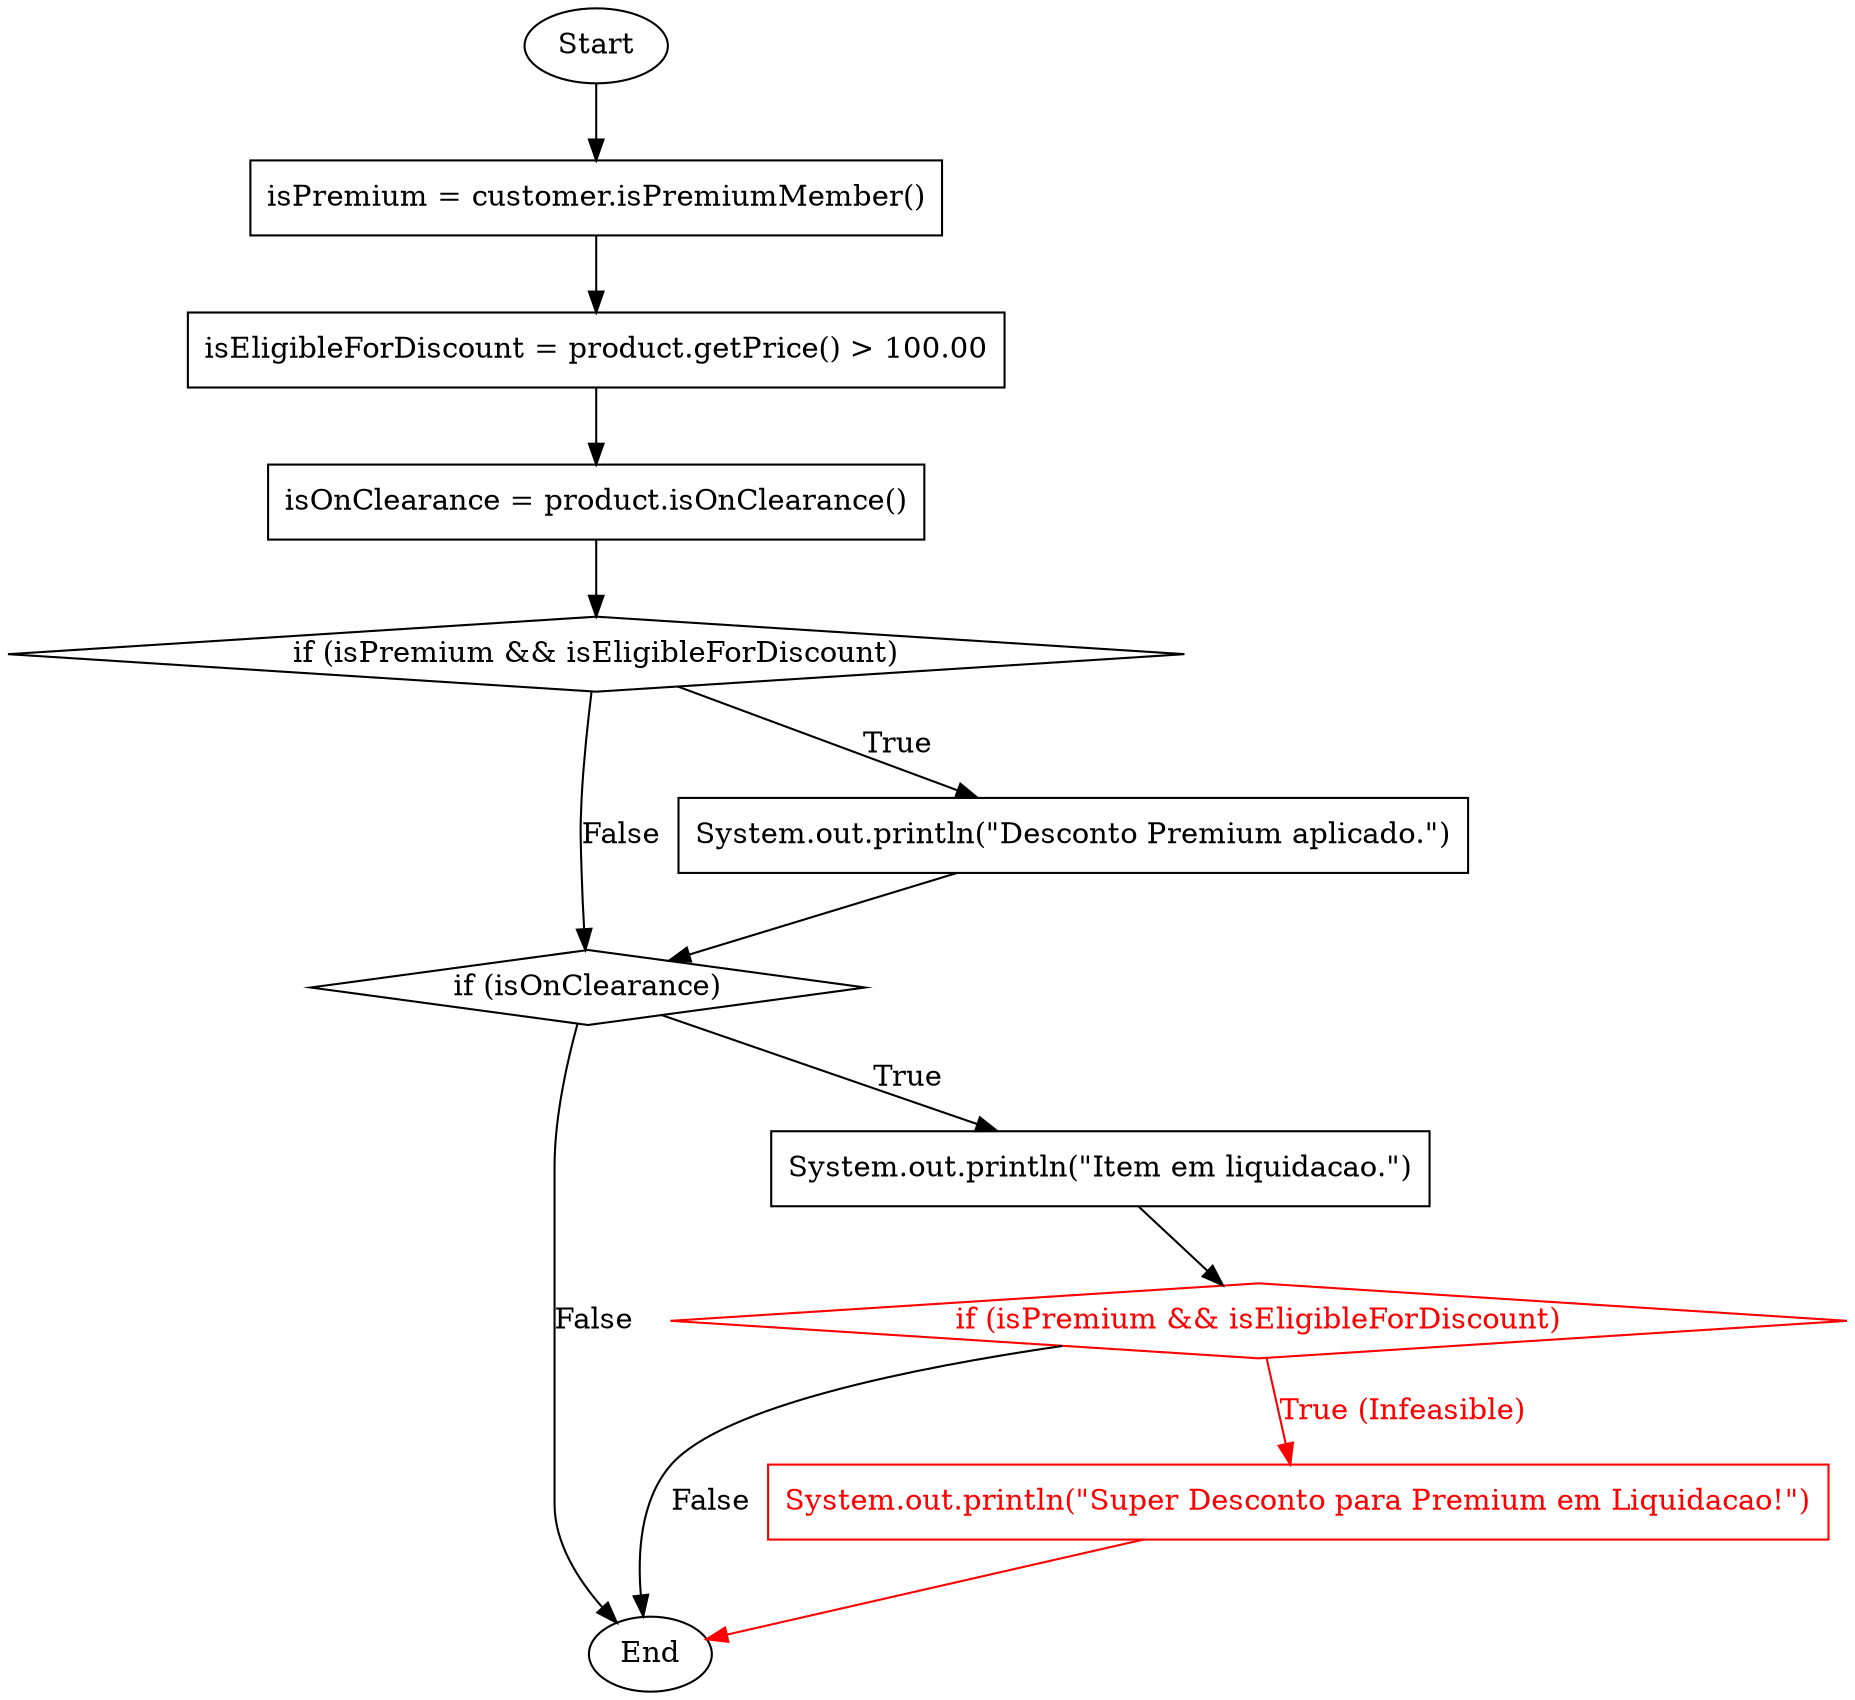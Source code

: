 digraph order {
    node [shape=box];
    edge [color=black];
    start [label="Start", shape=ellipse];
    end [label="End", shape=ellipse];
    
    // Nodes for initial assignments
    assign1 [label="isPremium = customer.isPremiumMember()"];
    assign2 [label="isEligibleForDiscount = product.getPrice() > 100.00"];
    assign3 [label="isOnClearance = product.isOnClearance()"];
    
    // Decision nodes
    cond1 [label="if (isPremium && isEligibleForDiscount)", shape=diamond];
    cond2 [label="if (isOnClearance)", shape=diamond];
    cond3 [label="if (isPremium && isEligibleForDiscount)", shape=diamond];
    
    // Action nodes
    action1 [label="System.out.println(\"Desconto Premium aplicado.\")"];
    action2 [label="System.out.println(\"Item em liquidacao.\")"];
    action3 [label="System.out.println(\"Super Desconto para Premium em Liquidacao!\")"];
    
    // Infeasible path nodes (red)
    action3 [fontcolor=red, color=red];
    cond3 [fontcolor=red, color=red];
    
    // Edges
    start -> assign1;
    assign1 -> assign2;
    assign2 -> assign3;
    assign3 -> cond1;
    
    cond1 -> action1 [label="True"];
    cond1 -> cond2 [label="False"];
    action1 -> cond2;
    
    cond2 -> action2 [label="True"];
    cond2 -> end [label="False"];
    action2 -> cond3;
    
    // Infeasible edges (red)
    cond3 -> action3 [label="True (Infeasible)", fontcolor=red, color=red];
    cond3 -> end [label="False"];
    action3 -> end [fontcolor=red, color=red];
}